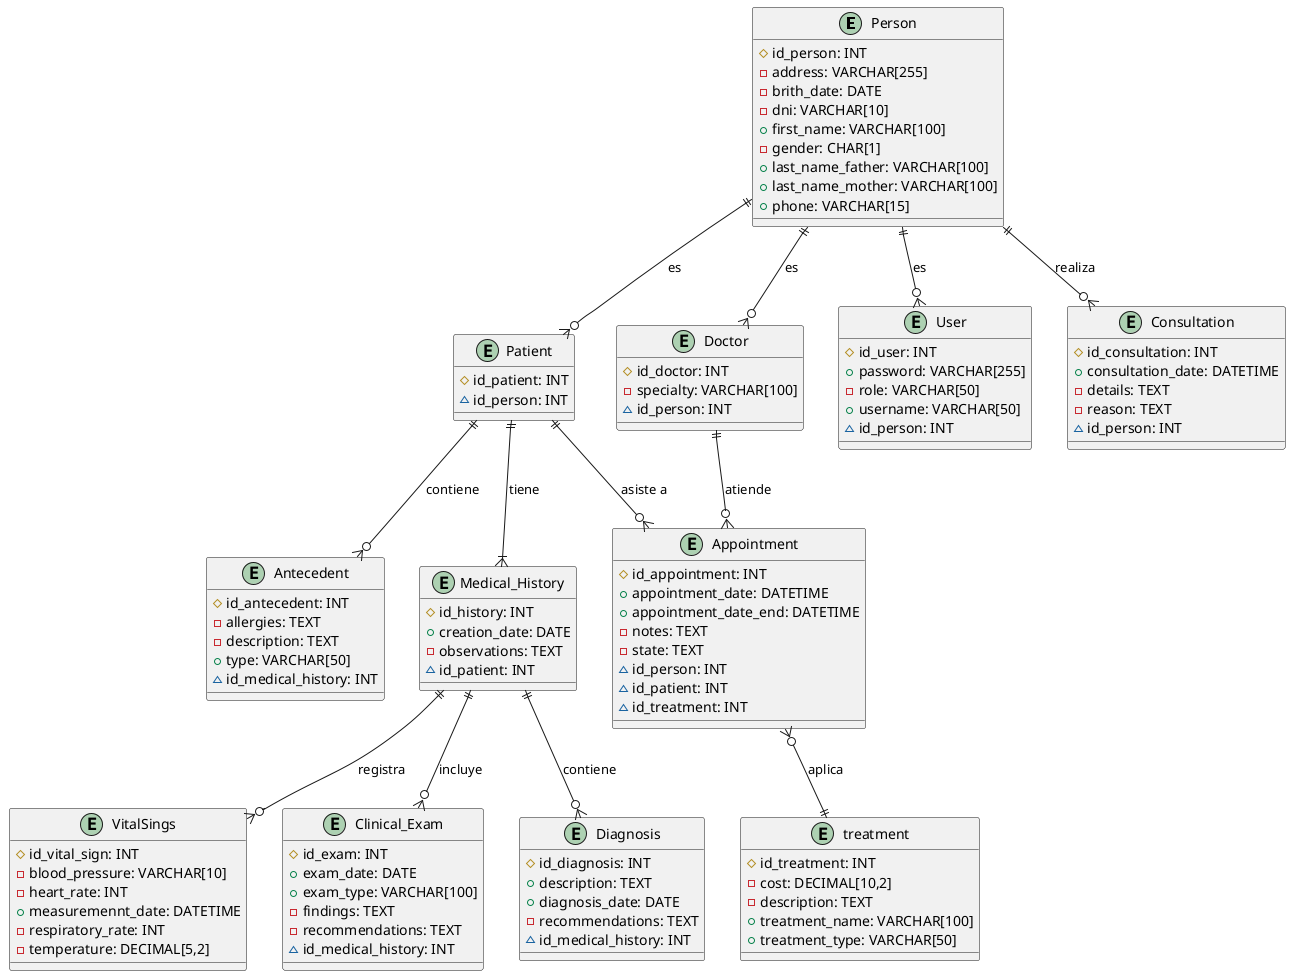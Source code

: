 @startuml relational_view

/'{
    # PRIMARY KEY
    ~ UNIQUE (NULLABLE)
    + NOT NULL
    - NULLABLE
}'/

entity "Person" as Person {
    #id_person: INT
    -address: VARCHAR[255]
    -brith_date: DATE
    -dni: VARCHAR[10]
    +first_name: VARCHAR[100]
    -gender: CHAR[1]
    +last_name_father: VARCHAR[100]
    +last_name_mother: VARCHAR[100]
    +phone: VARCHAR[15]
    /' Person representa a la Person base, que puede ser paciente, médico o usuario '/
}

entity "Patient" as Patient {
    #id_patient: INT
    ~id_person: INT
    /' Un paciente es una Person, pero con un historial clínico asociado '/
}

entity "Doctor" as Doctor {
    #id_doctor: INT
    -specialty: VARCHAR[100]
    ~id_person: INT
    /' El médico es una Person con una specialty profesional '/
}

entity "User" as User {
    #id_user: INT
    +password: VARCHAR[255]
    -role: VARCHAR[50]
    +username: VARCHAR[50]
    ~id_person: INT
    /' User representa la información de los usuarios del sistema, con roles definidos '/
}

entity "Consultation" as Consultation {
    #id_consultation: INT
    +consultation_date: DATETIME
    -details: TEXT
    -reason: TEXT
    ~id_person: INT
    /' La consulta es realizada por una Person (puede ser un paciente o no), y contiene detalles '/
}

entity "VitalSings" as VitalSings {
    #id_vital_sign: INT
    -blood_pressure: VARCHAR[10]
    -heart_rate: INT
    +measuremennt_date: DATETIME
    -respiratory_rate: INT
    -temperature: DECIMAL[5,2]
    /' Signos vitales registrados durante una consulta, asociados al historial clínico '/
}

entity "Antecedent" as Antecedent {
    #id_antecedent: INT
    -allergies: TEXT
    -description: TEXT
    +type: VARCHAR[50] /' type de antecedente, por ejemplo, "familiar" o "Personl" '/
    ~id_medical_history: INT
    /' Los antecedentes médicos relevantes, ya sean familiares o Personles, se registran en esta tabla '/
}

entity "Medical_History" as Medical_History {
    #id_history: INT
    +creation_date: DATE
    -observations: TEXT
    ~id_patient: INT
    /' El historial clínico se crea para cada paciente y contiene datos médicos relevantes '/
}

entity "Clinical_Exam" as Clinical_Exam {
    #id_exam: INT
    +exam_date: DATE
    +exam_type: VARCHAR[100] /' "Estomatológico" o "General" '/
    -findings: TEXT
    -recommendations: TEXT
    ~id_medical_history: INT
    /' Los exámenes clínicos, como estomatológicos o generales, se registran aquí '/
}


'entity "Odontogram" as Odontogram {
'    #id_odontogram: INT
'    +creation_date: DATE
'    -details: TEXT
'    ~id_medical_history: INT
'    'El odontograma es el registro de los dientes y su estado, utilizado en la odontología
'}

'entity "OdontogramaDetalle" as OdontogramaDetalle {
'    #id_detail: INT
'    -observations: TEXT
'    +tooth: VARCHAR[10] /' Número o posición del diente '/
'    -tooth_condition: VARCHAR[50] /' tooth_condition del diente, por ejemplo, "caries", "restaurado", "extracción" '/
'    -treatment: VARCHAR[100] /' treatment aplicado o recomendado '/
'    ~id_odontogram: INT
'    'Detalle específico de cada diente en el odontograma, incluyendo su estado y tratamiento
'}


entity "treatment" as treatment {
    #id_treatment: INT
    -cost: DECIMAL[10,2]
    -description: TEXT
    +treatment_name: VARCHAR[100]
    +treatment_type: VARCHAR[50] /' type de tratamiento: "Estético", "Curativo", "Preventivo", etc. '/
    /' Registro de los tratamientos disponibles, su first_name, type y costo asociado '/
}

entity "Appointment" as Appointment {
    #id_appointment: INT
    +appointment_date: DATETIME
    +appointment_date_end: DATETIME
    -notes: TEXT
    -state: TEXT
    ~id_person: INT
    ~id_patient: INT
    ~id_treatment: INT
    /' Información sobre cada cita médica, incluida la fecha, tratamiento, horario y médico '/
}

entity "Diagnosis" as Diagnosis {
    #id_diagnosis: INT
    +description: TEXT
    +diagnosis_date: DATE
    -recommendations: TEXT
    ~id_medical_history: INT
    /' Registro de los diagnósticos realizados, asociados al historial clínico '/
}

Person ||--o{ Patient : es
Person ||--o{ Doctor : es
Person ||--o{ User : es
Person ||--o{ Consultation : realiza
Patient ||--|{ Medical_History : tiene
'Odontogram ||--o{ OdontogramaDetalle : tiene
Patient ||--o{ Antecedent : contiene
'Medical_History ||--o{ Odontogram : contiene
Medical_History ||--o{ VitalSings : registra
Medical_History ||--o{ Clinical_Exam : incluye

Patient ||--o{ Appointment : asiste a
Doctor ||--o{ Appointment : atiende

Appointment }o--|| treatment : aplica
Medical_History ||--o{ Diagnosis : contiene
@enduml
